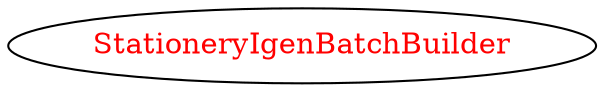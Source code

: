 digraph dependencyGraph {
 concentrate=true;
 ranksep="2.0";
 rankdir="LR"; 
 splines="ortho";
"StationeryIgenBatchBuilder" [fontcolor="red"];
}